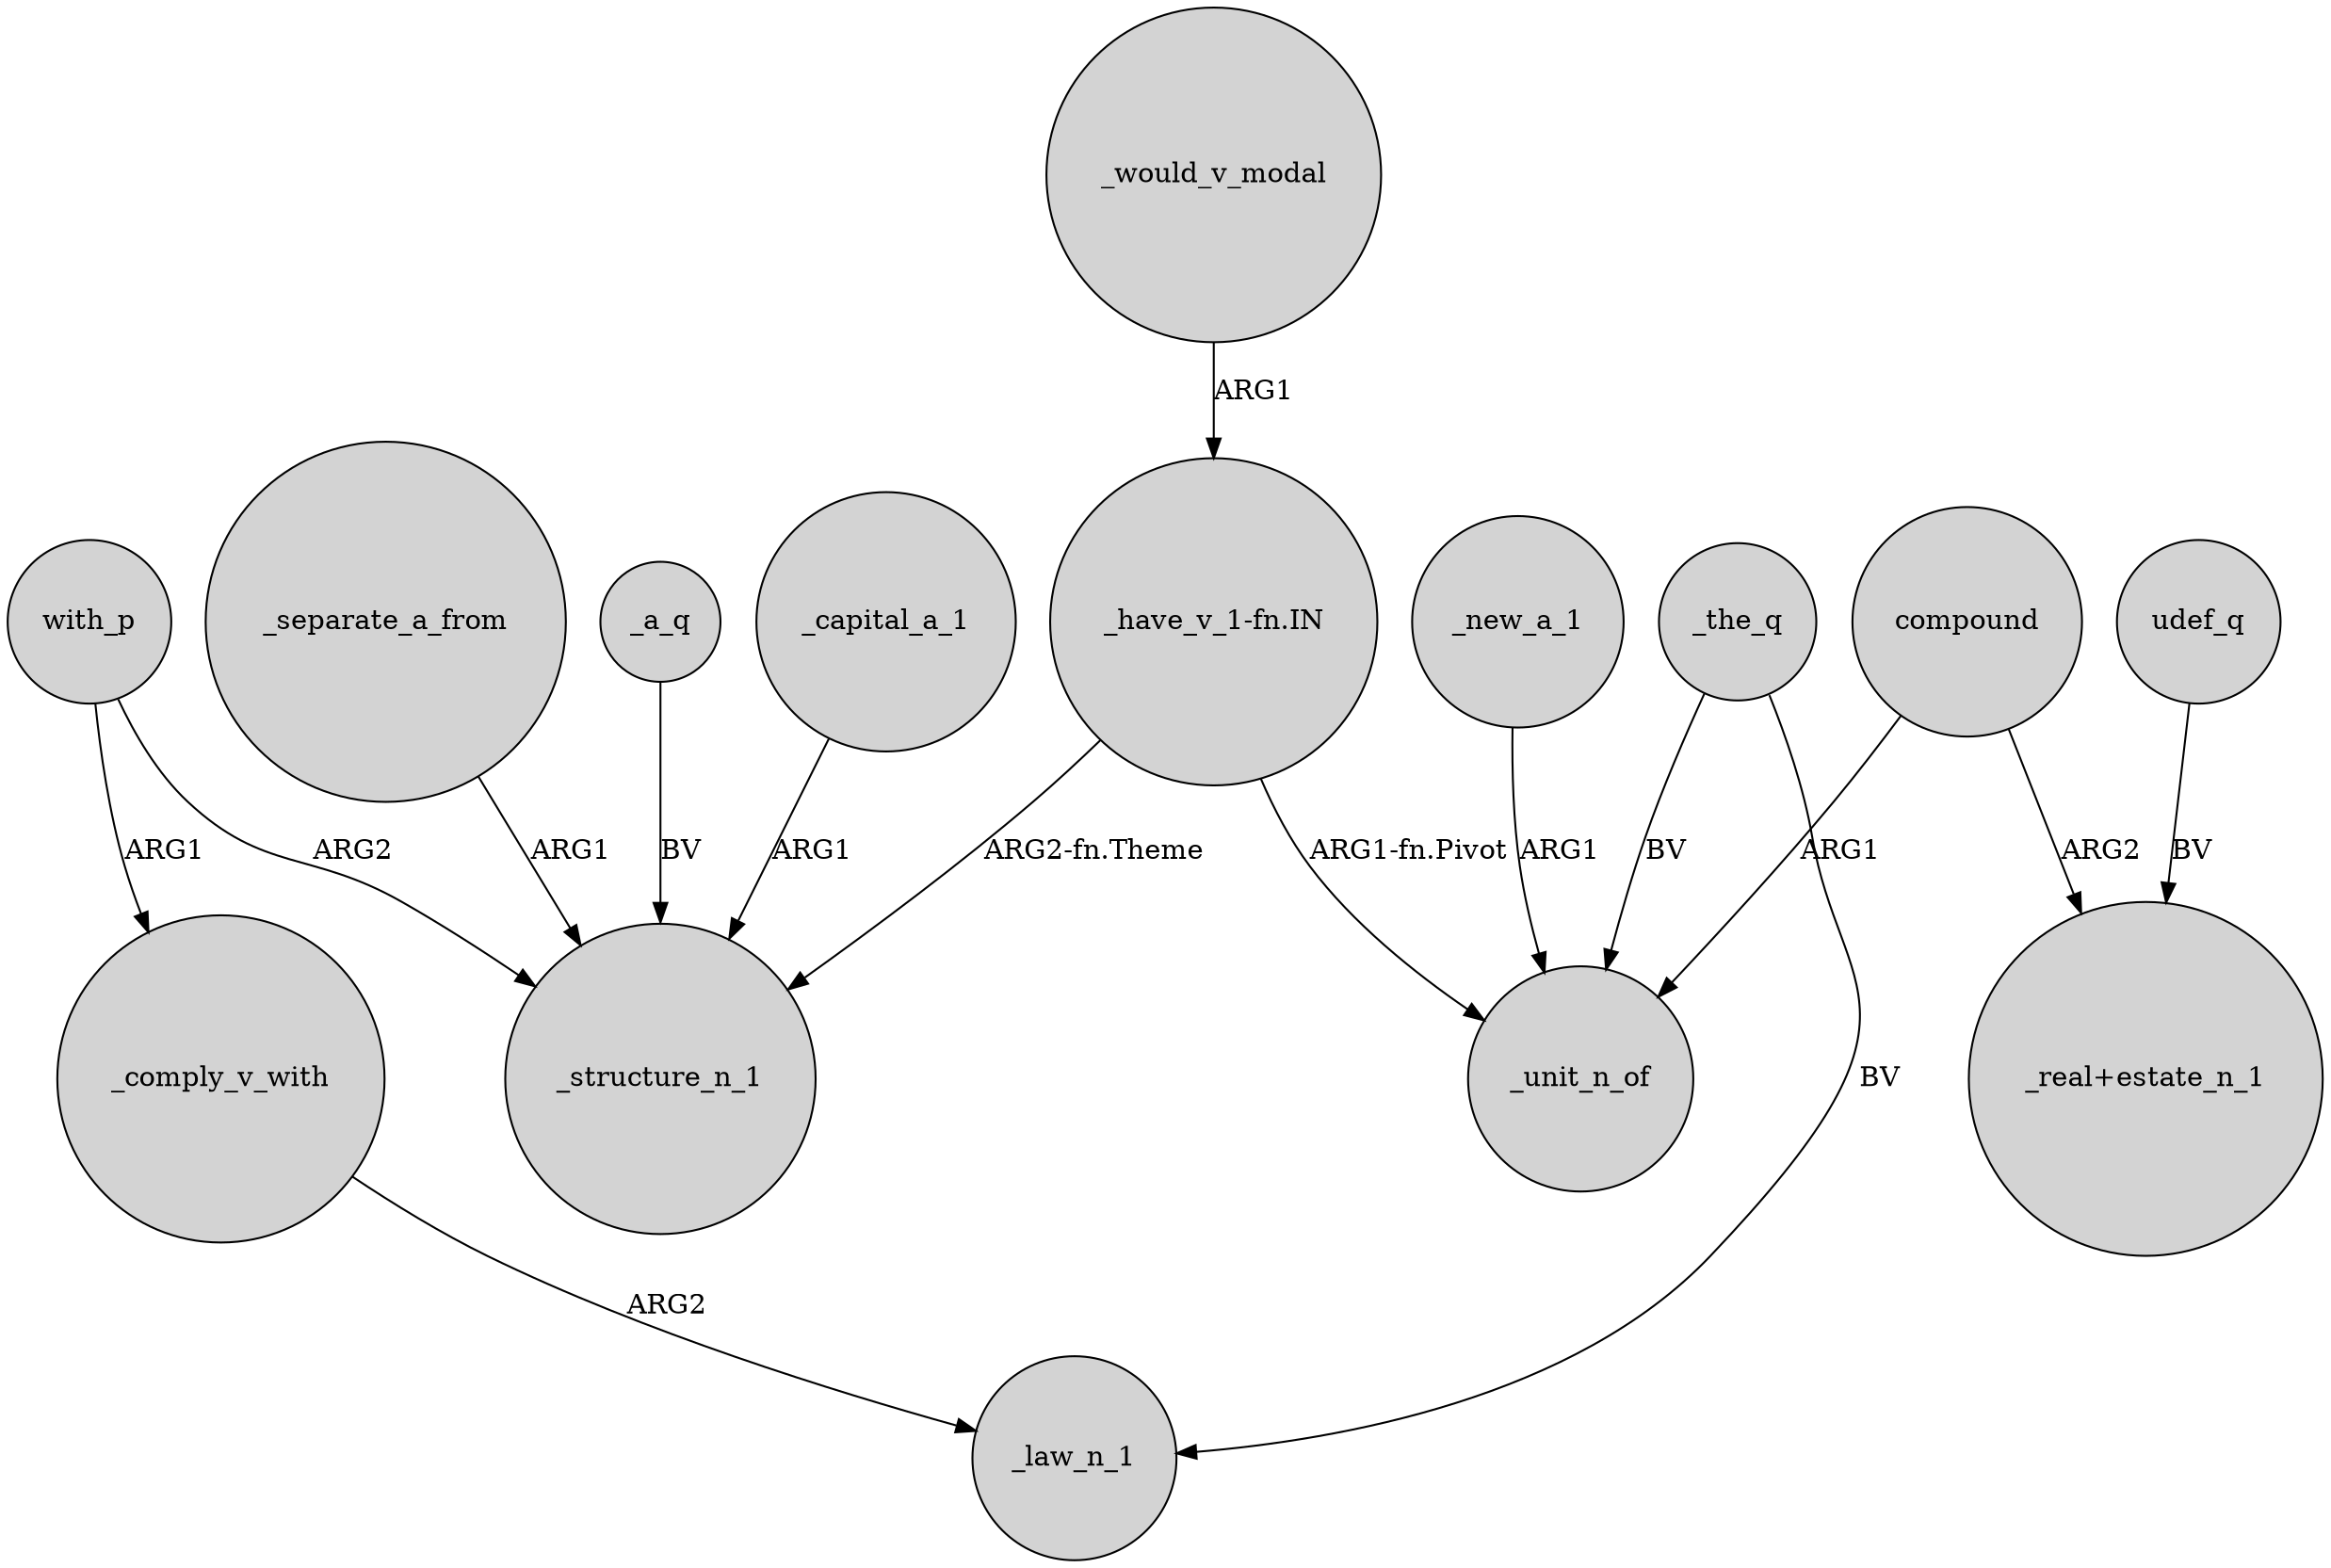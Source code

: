 digraph {
	node [shape=circle style=filled]
	_a_q -> _structure_n_1 [label=BV]
	_comply_v_with -> _law_n_1 [label=ARG2]
	"_have_v_1-fn.IN" -> _structure_n_1 [label="ARG2-fn.Theme"]
	"_have_v_1-fn.IN" -> _unit_n_of [label="ARG1-fn.Pivot"]
	with_p -> _comply_v_with [label=ARG1]
	udef_q -> "_real+estate_n_1" [label=BV]
	compound -> _unit_n_of [label=ARG1]
	_the_q -> _unit_n_of [label=BV]
	_new_a_1 -> _unit_n_of [label=ARG1]
	compound -> "_real+estate_n_1" [label=ARG2]
	_would_v_modal -> "_have_v_1-fn.IN" [label=ARG1]
	_capital_a_1 -> _structure_n_1 [label=ARG1]
	with_p -> _structure_n_1 [label=ARG2]
	_separate_a_from -> _structure_n_1 [label=ARG1]
	_the_q -> _law_n_1 [label=BV]
}
